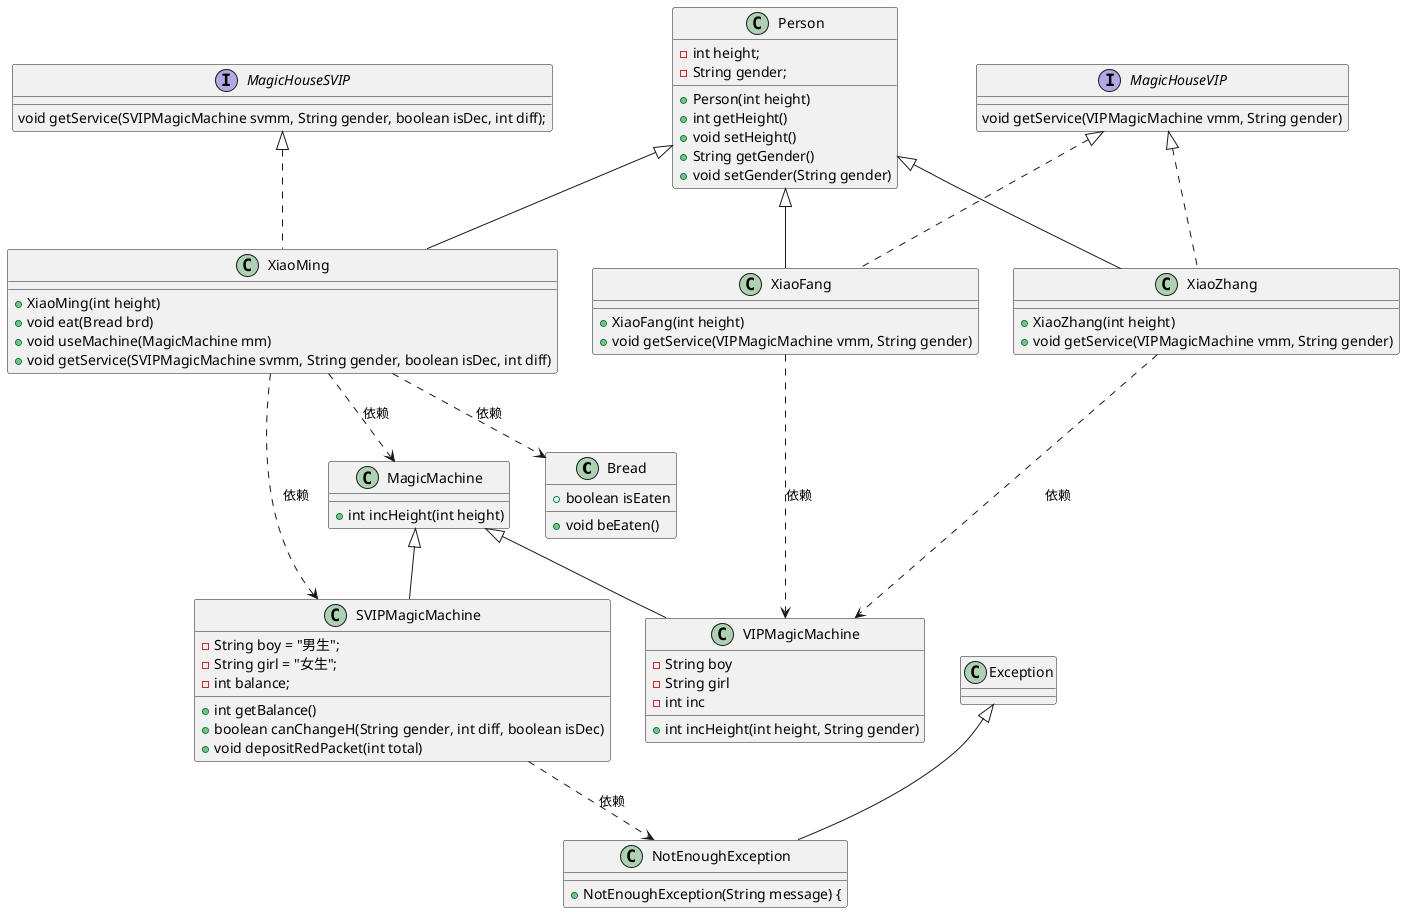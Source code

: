 @startuml
'https://plantuml.com/class-diagram
class Bread {
    + boolean isEaten
    + void beEaten()
}
Interface MagicHouseVIP{
    void getService(VIPMagicMachine vmm, String gender)
}
Interface MagicHouseSVIP {
    void getService(SVIPMagicMachine svmm, String gender, boolean isDec, int diff);
}
class MagicMachine {
    + int incHeight(int height)
}
class VIPMagicMachine extends MagicMachine{
    - String boy
    - String girl
    - int inc

    + int incHeight(int height, String gender)
}
class SVIPMagicMachine extends MagicMachine {
    - String boy = "男生";
    - String girl = "女生";
    - int balance;
    + int getBalance()
    + boolean canChangeH(String gender, int diff, boolean isDec)
    + void depositRedPacket(int total)
 }

class Person {
     - int height;
     - String gender;
     + Person(int height)
     + int getHeight()
     + void setHeight()
     + String getGender()
     + void setGender(String gender)
}
class XiaoMing extends Person implements MagicHouseSVIP {
    + XiaoMing(int height)
    + void eat(Bread brd)
    + void useMachine(MagicMachine mm)
    + void getService(SVIPMagicMachine svmm, String gender, boolean isDec, int diff)


}

class XiaoFang extends Person implements MagicHouseVIP{
    + XiaoFang(int height)
    + void getService(VIPMagicMachine vmm, String gender)
}
class XiaoZhang extends Person implements MagicHouseVIP{
    + XiaoZhang(int height)
    + void getService(VIPMagicMachine vmm, String gender)
}

'class NoSuchGenderException extends Exception
class NotEnoughException extends Exception{
    + NotEnoughException(String message) {

}

XiaoMing ..> Bread : 依赖
XiaoMing ..> MagicMachine: 依赖
XiaoMing ..> SVIPMagicMachine: 依赖
XiaoZhang ..> VIPMagicMachine: 依赖
XiaoFang ..> VIPMagicMachine: 依赖
SVIPMagicMachine ..> NotEnoughException: 依赖


@enduml